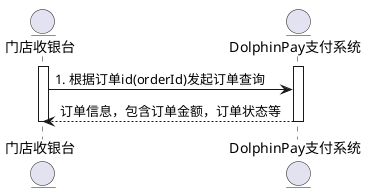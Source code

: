 @startuml
entity      门店收银台       as CHECKOUT
entity      DolphinPay支付系统       as PAY

activate CHECKOUT
activate PAY
CHECKOUT -> PAY: 1. 根据订单id(orderId)发起订单查询
PAY --> CHECKOUT: 订单信息，包含订单金额，订单状态等
deactivate PAY
deactivate CHECKOUT
@enduml
